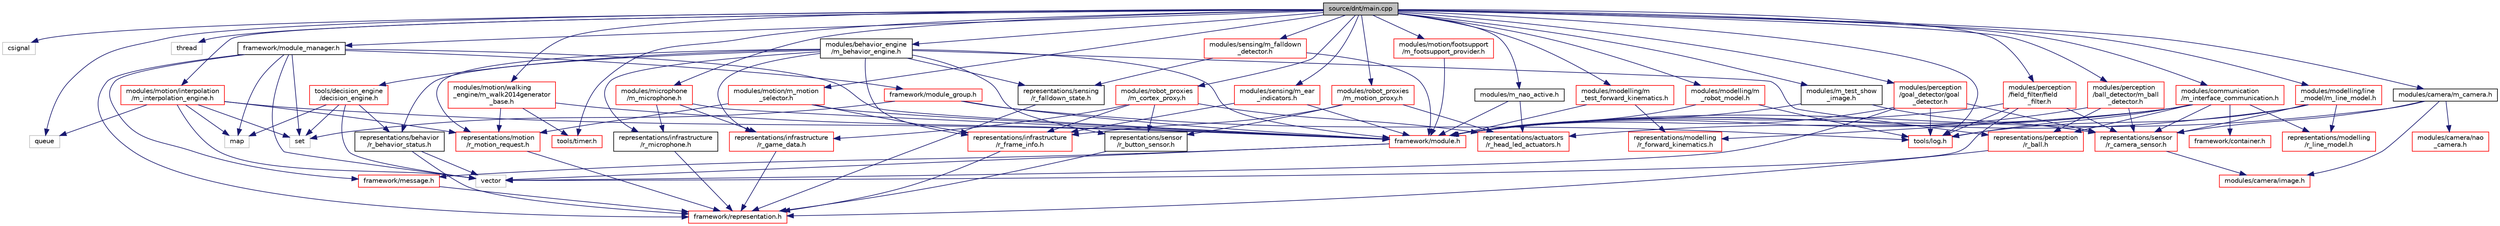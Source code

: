 digraph "source/dnt/main.cpp"
{
  edge [fontname="Helvetica",fontsize="10",labelfontname="Helvetica",labelfontsize="10"];
  node [fontname="Helvetica",fontsize="10",shape=record];
  Node0 [label="source/dnt/main.cpp",height=0.2,width=0.4,color="black", fillcolor="grey75", style="filled", fontcolor="black"];
  Node0 -> Node1 [color="midnightblue",fontsize="10",style="solid",fontname="Helvetica"];
  Node1 [label="csignal",height=0.2,width=0.4,color="grey75", fillcolor="white", style="filled"];
  Node0 -> Node2 [color="midnightblue",fontsize="10",style="solid",fontname="Helvetica"];
  Node2 [label="queue",height=0.2,width=0.4,color="grey75", fillcolor="white", style="filled"];
  Node0 -> Node3 [color="midnightblue",fontsize="10",style="solid",fontname="Helvetica"];
  Node3 [label="thread",height=0.2,width=0.4,color="grey75", fillcolor="white", style="filled"];
  Node0 -> Node4 [color="midnightblue",fontsize="10",style="solid",fontname="Helvetica"];
  Node4 [label="framework/module_manager.h",height=0.2,width=0.4,color="black", fillcolor="white", style="filled",URL="$module__manager_8h.html"];
  Node4 -> Node5 [color="midnightblue",fontsize="10",style="solid",fontname="Helvetica"];
  Node5 [label="map",height=0.2,width=0.4,color="grey75", fillcolor="white", style="filled"];
  Node4 -> Node6 [color="midnightblue",fontsize="10",style="solid",fontname="Helvetica"];
  Node6 [label="set",height=0.2,width=0.4,color="grey75", fillcolor="white", style="filled"];
  Node4 -> Node7 [color="midnightblue",fontsize="10",style="solid",fontname="Helvetica"];
  Node7 [label="vector",height=0.2,width=0.4,color="grey75", fillcolor="white", style="filled"];
  Node4 -> Node8 [color="midnightblue",fontsize="10",style="solid",fontname="Helvetica"];
  Node8 [label="framework/representation.h",height=0.2,width=0.4,color="red", fillcolor="white", style="filled",URL="$representation_8h.html"];
  Node4 -> Node10 [color="midnightblue",fontsize="10",style="solid",fontname="Helvetica"];
  Node10 [label="framework/message.h",height=0.2,width=0.4,color="red", fillcolor="white", style="filled",URL="$message_8h.html"];
  Node10 -> Node8 [color="midnightblue",fontsize="10",style="solid",fontname="Helvetica"];
  Node4 -> Node13 [color="midnightblue",fontsize="10",style="solid",fontname="Helvetica"];
  Node13 [label="framework/module.h",height=0.2,width=0.4,color="red", fillcolor="white", style="filled",URL="$module_8h.html"];
  Node13 -> Node7 [color="midnightblue",fontsize="10",style="solid",fontname="Helvetica"];
  Node13 -> Node10 [color="midnightblue",fontsize="10",style="solid",fontname="Helvetica"];
  Node4 -> Node28 [color="midnightblue",fontsize="10",style="solid",fontname="Helvetica"];
  Node28 [label="framework/module_group.h",height=0.2,width=0.4,color="red", fillcolor="white", style="filled",URL="$module__group_8h.html"];
  Node28 -> Node6 [color="midnightblue",fontsize="10",style="solid",fontname="Helvetica"];
  Node28 -> Node30 [color="midnightblue",fontsize="10",style="solid",fontname="Helvetica"];
  Node30 [label="tools/log.h",height=0.2,width=0.4,color="red", fillcolor="white", style="filled",URL="$log_8h.html"];
  Node28 -> Node13 [color="midnightblue",fontsize="10",style="solid",fontname="Helvetica"];
  Node0 -> Node34 [color="midnightblue",fontsize="10",style="solid",fontname="Helvetica"];
  Node34 [label="modules/behavior_engine\l/m_behavior_engine.h",height=0.2,width=0.4,color="black", fillcolor="white", style="filled",URL="$m__behavior__engine_8h.html"];
  Node34 -> Node13 [color="midnightblue",fontsize="10",style="solid",fontname="Helvetica"];
  Node34 -> Node35 [color="midnightblue",fontsize="10",style="solid",fontname="Helvetica"];
  Node35 [label="representations/motion\l/r_motion_request.h",height=0.2,width=0.4,color="red", fillcolor="white", style="filled",URL="$r__motion__request_8h.html",tooltip="Contains the motion requested by the behavior engine. "];
  Node35 -> Node8 [color="midnightblue",fontsize="10",style="solid",fontname="Helvetica"];
  Node34 -> Node58 [color="midnightblue",fontsize="10",style="solid",fontname="Helvetica"];
  Node58 [label="representations/behavior\l/r_behavior_status.h",height=0.2,width=0.4,color="black", fillcolor="white", style="filled",URL="$r__behavior__status_8h.html"];
  Node58 -> Node7 [color="midnightblue",fontsize="10",style="solid",fontname="Helvetica"];
  Node58 -> Node8 [color="midnightblue",fontsize="10",style="solid",fontname="Helvetica"];
  Node34 -> Node59 [color="midnightblue",fontsize="10",style="solid",fontname="Helvetica"];
  Node59 [label="representations/sensing\l/r_falldown_state.h",height=0.2,width=0.4,color="black", fillcolor="white", style="filled",URL="$r__falldown__state_8h.html",tooltip="Information about the falldown state of the robot: whether it is standing, falling over..."];
  Node59 -> Node8 [color="midnightblue",fontsize="10",style="solid",fontname="Helvetica"];
  Node34 -> Node60 [color="midnightblue",fontsize="10",style="solid",fontname="Helvetica"];
  Node60 [label="representations/sensor\l/r_button_sensor.h",height=0.2,width=0.4,color="black", fillcolor="white", style="filled",URL="$r__button__sensor_8h.html"];
  Node60 -> Node8 [color="midnightblue",fontsize="10",style="solid",fontname="Helvetica"];
  Node34 -> Node61 [color="midnightblue",fontsize="10",style="solid",fontname="Helvetica"];
  Node61 [label="representations/infrastructure\l/r_frame_info.h",height=0.2,width=0.4,color="red", fillcolor="white", style="filled",URL="$r__frame__info_8h.html"];
  Node61 -> Node8 [color="midnightblue",fontsize="10",style="solid",fontname="Helvetica"];
  Node34 -> Node63 [color="midnightblue",fontsize="10",style="solid",fontname="Helvetica"];
  Node63 [label="representations/infrastructure\l/r_game_data.h",height=0.2,width=0.4,color="red", fillcolor="white", style="filled",URL="$r__game__data_8h.html"];
  Node63 -> Node8 [color="midnightblue",fontsize="10",style="solid",fontname="Helvetica"];
  Node34 -> Node65 [color="midnightblue",fontsize="10",style="solid",fontname="Helvetica"];
  Node65 [label="representations/perception\l/r_ball.h",height=0.2,width=0.4,color="red", fillcolor="white", style="filled",URL="$r__ball_8h.html"];
  Node65 -> Node8 [color="midnightblue",fontsize="10",style="solid",fontname="Helvetica"];
  Node34 -> Node66 [color="midnightblue",fontsize="10",style="solid",fontname="Helvetica"];
  Node66 [label="representations/infrastructure\l/r_microphone.h",height=0.2,width=0.4,color="black", fillcolor="white", style="filled",URL="$r__microphone_8h.html",tooltip="Information about the audio data captured and the whether the whistle was detected or not..."];
  Node66 -> Node8 [color="midnightblue",fontsize="10",style="solid",fontname="Helvetica"];
  Node34 -> Node67 [color="midnightblue",fontsize="10",style="solid",fontname="Helvetica"];
  Node67 [label="tools/decision_engine\l/decision_engine.h",height=0.2,width=0.4,color="red", fillcolor="white", style="filled",URL="$decision__engine_8h.html"];
  Node67 -> Node5 [color="midnightblue",fontsize="10",style="solid",fontname="Helvetica"];
  Node67 -> Node6 [color="midnightblue",fontsize="10",style="solid",fontname="Helvetica"];
  Node67 -> Node7 [color="midnightblue",fontsize="10",style="solid",fontname="Helvetica"];
  Node67 -> Node58 [color="midnightblue",fontsize="10",style="solid",fontname="Helvetica"];
  Node0 -> Node73 [color="midnightblue",fontsize="10",style="solid",fontname="Helvetica"];
  Node73 [label="modules/camera/m_camera.h",height=0.2,width=0.4,color="black", fillcolor="white", style="filled",URL="$m__camera_8h.html"];
  Node73 -> Node13 [color="midnightblue",fontsize="10",style="solid",fontname="Helvetica"];
  Node73 -> Node74 [color="midnightblue",fontsize="10",style="solid",fontname="Helvetica"];
  Node74 [label="modules/camera/nao\l_camera.h",height=0.2,width=0.4,color="red", fillcolor="white", style="filled",URL="$nao__camera_8h.html"];
  Node73 -> Node76 [color="midnightblue",fontsize="10",style="solid",fontname="Helvetica"];
  Node76 [label="modules/camera/image.h",height=0.2,width=0.4,color="red", fillcolor="white", style="filled",URL="$image_8h.html"];
  Node73 -> Node83 [color="midnightblue",fontsize="10",style="solid",fontname="Helvetica"];
  Node83 [label="representations/sensor\l/r_camera_sensor.h",height=0.2,width=0.4,color="red", fillcolor="white", style="filled",URL="$r__camera__sensor_8h.html"];
  Node83 -> Node76 [color="midnightblue",fontsize="10",style="solid",fontname="Helvetica"];
  Node0 -> Node84 [color="midnightblue",fontsize="10",style="solid",fontname="Helvetica"];
  Node84 [label="modules/communication\l/m_interface_communication.h",height=0.2,width=0.4,color="red", fillcolor="white", style="filled",URL="$dnt_2modules_2communication_2m__interface__communication_8h.html"];
  Node84 -> Node23 [color="midnightblue",fontsize="10",style="solid",fontname="Helvetica"];
  Node23 [label="framework/container.h",height=0.2,width=0.4,color="red", fillcolor="white", style="filled",URL="$container_8h.html"];
  Node84 -> Node13 [color="midnightblue",fontsize="10",style="solid",fontname="Helvetica"];
  Node84 -> Node85 [color="midnightblue",fontsize="10",style="solid",fontname="Helvetica"];
  Node85 [label="representations/actuators\l/r_head_led_actuators.h",height=0.2,width=0.4,color="red", fillcolor="white", style="filled",URL="$r__head__led__actuators_8h.html"];
  Node84 -> Node86 [color="midnightblue",fontsize="10",style="solid",fontname="Helvetica"];
  Node86 [label="representations/modelling\l/r_forward_kinematics.h",height=0.2,width=0.4,color="red", fillcolor="white", style="filled",URL="$r__forward__kinematics_8h.html"];
  Node84 -> Node87 [color="midnightblue",fontsize="10",style="solid",fontname="Helvetica"];
  Node87 [label="representations/modelling\l/r_line_model.h",height=0.2,width=0.4,color="red", fillcolor="white", style="filled",URL="$r__line__model_8h.html"];
  Node84 -> Node65 [color="midnightblue",fontsize="10",style="solid",fontname="Helvetica"];
  Node84 -> Node83 [color="midnightblue",fontsize="10",style="solid",fontname="Helvetica"];
  Node84 -> Node30 [color="midnightblue",fontsize="10",style="solid",fontname="Helvetica"];
  Node0 -> Node100 [color="midnightblue",fontsize="10",style="solid",fontname="Helvetica"];
  Node100 [label="modules/m_nao_active.h",height=0.2,width=0.4,color="black", fillcolor="white", style="filled",URL="$m__nao__active_8h.html"];
  Node100 -> Node13 [color="midnightblue",fontsize="10",style="solid",fontname="Helvetica"];
  Node100 -> Node85 [color="midnightblue",fontsize="10",style="solid",fontname="Helvetica"];
  Node0 -> Node101 [color="midnightblue",fontsize="10",style="solid",fontname="Helvetica"];
  Node101 [label="modules/m_test_show\l_image.h",height=0.2,width=0.4,color="black", fillcolor="white", style="filled",URL="$m__test__show__image_8h.html"];
  Node101 -> Node13 [color="midnightblue",fontsize="10",style="solid",fontname="Helvetica"];
  Node101 -> Node83 [color="midnightblue",fontsize="10",style="solid",fontname="Helvetica"];
  Node0 -> Node102 [color="midnightblue",fontsize="10",style="solid",fontname="Helvetica"];
  Node102 [label="modules/microphone\l/m_microphone.h",height=0.2,width=0.4,color="red", fillcolor="white", style="filled",URL="$m__microphone_8h.html"];
  Node102 -> Node63 [color="midnightblue",fontsize="10",style="solid",fontname="Helvetica"];
  Node102 -> Node13 [color="midnightblue",fontsize="10",style="solid",fontname="Helvetica"];
  Node102 -> Node66 [color="midnightblue",fontsize="10",style="solid",fontname="Helvetica"];
  Node0 -> Node107 [color="midnightblue",fontsize="10",style="solid",fontname="Helvetica"];
  Node107 [label="modules/modelling/m\l_robot_model.h",height=0.2,width=0.4,color="red", fillcolor="white", style="filled",URL="$m__robot__model_8h.html"];
  Node107 -> Node13 [color="midnightblue",fontsize="10",style="solid",fontname="Helvetica"];
  Node107 -> Node30 [color="midnightblue",fontsize="10",style="solid",fontname="Helvetica"];
  Node0 -> Node112 [color="midnightblue",fontsize="10",style="solid",fontname="Helvetica"];
  Node112 [label="modules/modelling/line\l_model/m_line_model.h",height=0.2,width=0.4,color="red", fillcolor="white", style="filled",URL="$m__line__model_8h.html"];
  Node112 -> Node13 [color="midnightblue",fontsize="10",style="solid",fontname="Helvetica"];
  Node112 -> Node87 [color="midnightblue",fontsize="10",style="solid",fontname="Helvetica"];
  Node112 -> Node83 [color="midnightblue",fontsize="10",style="solid",fontname="Helvetica"];
  Node112 -> Node30 [color="midnightblue",fontsize="10",style="solid",fontname="Helvetica"];
  Node0 -> Node121 [color="midnightblue",fontsize="10",style="solid",fontname="Helvetica"];
  Node121 [label="modules/modelling/m\l_test_forward_kinematics.h",height=0.2,width=0.4,color="red", fillcolor="white", style="filled",URL="$m__test__forward__kinematics_8h.html"];
  Node121 -> Node13 [color="midnightblue",fontsize="10",style="solid",fontname="Helvetica"];
  Node121 -> Node86 [color="midnightblue",fontsize="10",style="solid",fontname="Helvetica"];
  Node0 -> Node122 [color="midnightblue",fontsize="10",style="solid",fontname="Helvetica"];
  Node122 [label="modules/motion/interpolation\l/m_interpolation_engine.h",height=0.2,width=0.4,color="red", fillcolor="white", style="filled",URL="$m__interpolation__engine_8h.html",tooltip="This file handles interpolation of joints for specific motions. "];
  Node122 -> Node13 [color="midnightblue",fontsize="10",style="solid",fontname="Helvetica"];
  Node122 -> Node35 [color="midnightblue",fontsize="10",style="solid",fontname="Helvetica"];
  Node122 -> Node5 [color="midnightblue",fontsize="10",style="solid",fontname="Helvetica"];
  Node122 -> Node2 [color="midnightblue",fontsize="10",style="solid",fontname="Helvetica"];
  Node122 -> Node6 [color="midnightblue",fontsize="10",style="solid",fontname="Helvetica"];
  Node122 -> Node7 [color="midnightblue",fontsize="10",style="solid",fontname="Helvetica"];
  Node0 -> Node124 [color="midnightblue",fontsize="10",style="solid",fontname="Helvetica"];
  Node124 [label="modules/motion/footsupport\l/m_footsupport_provider.h",height=0.2,width=0.4,color="red", fillcolor="white", style="filled",URL="$m__footsupport__provider_8h.html"];
  Node124 -> Node13 [color="midnightblue",fontsize="10",style="solid",fontname="Helvetica"];
  Node0 -> Node126 [color="midnightblue",fontsize="10",style="solid",fontname="Helvetica"];
  Node126 [label="modules/motion/walking\l_engine/m_walk2014generator\l_base.h",height=0.2,width=0.4,color="red", fillcolor="white", style="filled",URL="$m__walk2014generator__base_8h.html"];
  Node126 -> Node13 [color="midnightblue",fontsize="10",style="solid",fontname="Helvetica"];
  Node126 -> Node35 [color="midnightblue",fontsize="10",style="solid",fontname="Helvetica"];
  Node126 -> Node132 [color="midnightblue",fontsize="10",style="solid",fontname="Helvetica"];
  Node132 [label="tools/timer.h",height=0.2,width=0.4,color="red", fillcolor="white", style="filled",URL="$timer_8h.html"];
  Node0 -> Node135 [color="midnightblue",fontsize="10",style="solid",fontname="Helvetica"];
  Node135 [label="modules/motion/m_motion\l_selector.h",height=0.2,width=0.4,color="red", fillcolor="white", style="filled",URL="$m__motion__selector_8h.html",tooltip="This file handles which motion is executed. "];
  Node135 -> Node13 [color="midnightblue",fontsize="10",style="solid",fontname="Helvetica"];
  Node135 -> Node61 [color="midnightblue",fontsize="10",style="solid",fontname="Helvetica"];
  Node135 -> Node35 [color="midnightblue",fontsize="10",style="solid",fontname="Helvetica"];
  Node0 -> Node136 [color="midnightblue",fontsize="10",style="solid",fontname="Helvetica"];
  Node136 [label="modules/perception\l/ball_detector/m_ball\l_detector.h",height=0.2,width=0.4,color="red", fillcolor="white", style="filled",URL="$m__ball__detector_8h.html"];
  Node136 -> Node13 [color="midnightblue",fontsize="10",style="solid",fontname="Helvetica"];
  Node136 -> Node65 [color="midnightblue",fontsize="10",style="solid",fontname="Helvetica"];
  Node136 -> Node83 [color="midnightblue",fontsize="10",style="solid",fontname="Helvetica"];
  Node0 -> Node139 [color="midnightblue",fontsize="10",style="solid",fontname="Helvetica"];
  Node139 [label="modules/perception\l/field_filter/field\l_filter.h",height=0.2,width=0.4,color="red", fillcolor="white", style="filled",URL="$field__filter_8h.html"];
  Node139 -> Node7 [color="midnightblue",fontsize="10",style="solid",fontname="Helvetica"];
  Node139 -> Node13 [color="midnightblue",fontsize="10",style="solid",fontname="Helvetica"];
  Node139 -> Node83 [color="midnightblue",fontsize="10",style="solid",fontname="Helvetica"];
  Node139 -> Node30 [color="midnightblue",fontsize="10",style="solid",fontname="Helvetica"];
  Node0 -> Node141 [color="midnightblue",fontsize="10",style="solid",fontname="Helvetica"];
  Node141 [label="modules/perception\l/goal_detector/goal\l_detector.h",height=0.2,width=0.4,color="red", fillcolor="white", style="filled",URL="$goal__detector_8h.html"];
  Node141 -> Node7 [color="midnightblue",fontsize="10",style="solid",fontname="Helvetica"];
  Node141 -> Node13 [color="midnightblue",fontsize="10",style="solid",fontname="Helvetica"];
  Node141 -> Node83 [color="midnightblue",fontsize="10",style="solid",fontname="Helvetica"];
  Node141 -> Node30 [color="midnightblue",fontsize="10",style="solid",fontname="Helvetica"];
  Node0 -> Node143 [color="midnightblue",fontsize="10",style="solid",fontname="Helvetica"];
  Node143 [label="modules/robot_proxies\l/m_cortex_proxy.h",height=0.2,width=0.4,color="red", fillcolor="white", style="filled",URL="$m__cortex__proxy_8h.html"];
  Node143 -> Node85 [color="midnightblue",fontsize="10",style="solid",fontname="Helvetica"];
  Node143 -> Node61 [color="midnightblue",fontsize="10",style="solid",fontname="Helvetica"];
  Node143 -> Node63 [color="midnightblue",fontsize="10",style="solid",fontname="Helvetica"];
  Node143 -> Node60 [color="midnightblue",fontsize="10",style="solid",fontname="Helvetica"];
  Node0 -> Node152 [color="midnightblue",fontsize="10",style="solid",fontname="Helvetica"];
  Node152 [label="modules/robot_proxies\l/m_motion_proxy.h",height=0.2,width=0.4,color="red", fillcolor="white", style="filled",URL="$m__motion__proxy_8h.html"];
  Node152 -> Node61 [color="midnightblue",fontsize="10",style="solid",fontname="Helvetica"];
  Node152 -> Node60 [color="midnightblue",fontsize="10",style="solid",fontname="Helvetica"];
  Node152 -> Node85 [color="midnightblue",fontsize="10",style="solid",fontname="Helvetica"];
  Node0 -> Node153 [color="midnightblue",fontsize="10",style="solid",fontname="Helvetica"];
  Node153 [label="modules/sensing/m_ear\l_indicators.h",height=0.2,width=0.4,color="red", fillcolor="white", style="filled",URL="$m__ear__indicators_8h.html"];
  Node153 -> Node13 [color="midnightblue",fontsize="10",style="solid",fontname="Helvetica"];
  Node153 -> Node61 [color="midnightblue",fontsize="10",style="solid",fontname="Helvetica"];
  Node0 -> Node154 [color="midnightblue",fontsize="10",style="solid",fontname="Helvetica"];
  Node154 [label="modules/sensing/m_falldown\l_detector.h",height=0.2,width=0.4,color="red", fillcolor="white", style="filled",URL="$m__falldown__detector_8h.html",tooltip="Detect whether the robot has fallen over. "];
  Node154 -> Node13 [color="midnightblue",fontsize="10",style="solid",fontname="Helvetica"];
  Node154 -> Node59 [color="midnightblue",fontsize="10",style="solid",fontname="Helvetica"];
  Node0 -> Node30 [color="midnightblue",fontsize="10",style="solid",fontname="Helvetica"];
  Node0 -> Node132 [color="midnightblue",fontsize="10",style="solid",fontname="Helvetica"];
}

